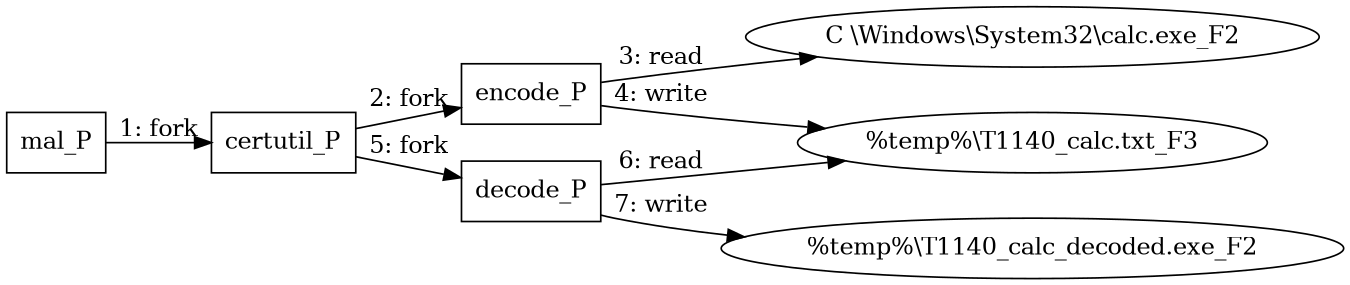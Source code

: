 digraph T1140 {
rankdir="LR"
size="9"
fixedsize="false"
splines="true"
nodesep=0.3
ranksep=0
fontsize=10
overlap="scalexy"
engine= "neato"
	"mal_P" [node_type=Process shape=box]
	"certutil_P" [node_type=Process shape=box]
	"encode_P" [node_type=Process shape=box]
	"decode_P" [node_type=Process shape=box]
	"C \\Windows\\System32\\calc.exe_F2" [node_type=File shape=ellipse]
	"\%temp%\\T1140_calc.txt_F3" [node_type=File shape=ellipse]
	"\%temp%\\T1140_calc_decoded.exe_F2" [node_type=File shape=ellipse]
	"mal_P" -> "certutil_P" [label="1: fork"]
	"certutil_P" -> "encode_P" [label="2: fork"]
	"encode_P" -> "C \\Windows\\System32\\calc.exe_F2" [label="3: read"]
	"encode_P" -> "\%temp%\\T1140_calc.txt_F3" [label="4: write"]
	"certutil_P" -> "decode_P" [label="5: fork"]
	"decode_P" -> "\%temp%\\T1140_calc.txt_F3" [label="6: read"]
	"decode_P" -> "\%temp%\\T1140_calc_decoded.exe_F2" [label="7: write"]
}
